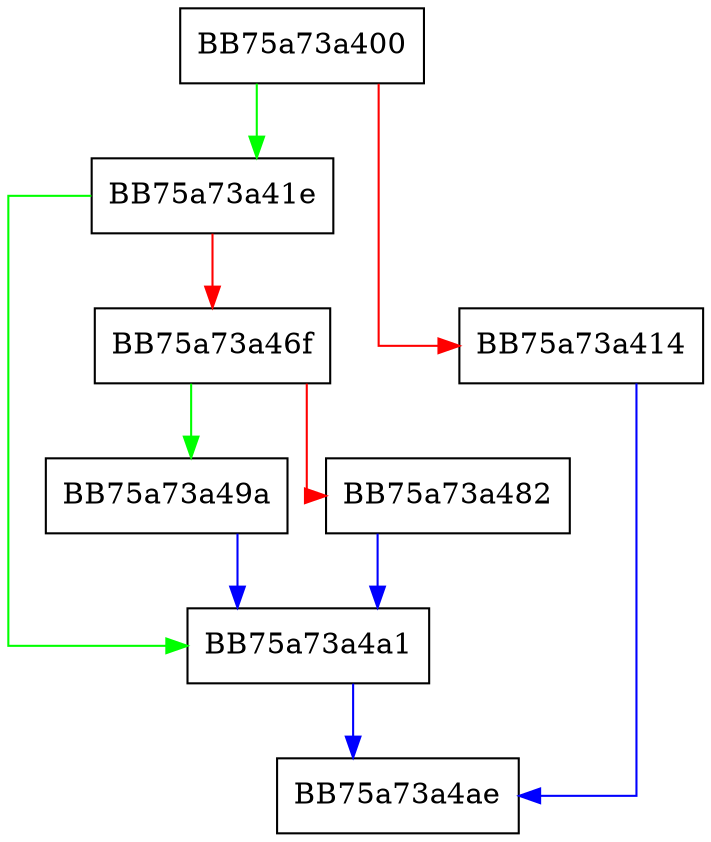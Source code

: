 digraph msil_esc_initobj32 {
  node [shape="box"];
  graph [splines=ortho];
  BB75a73a400 -> BB75a73a41e [color="green"];
  BB75a73a400 -> BB75a73a414 [color="red"];
  BB75a73a414 -> BB75a73a4ae [color="blue"];
  BB75a73a41e -> BB75a73a4a1 [color="green"];
  BB75a73a41e -> BB75a73a46f [color="red"];
  BB75a73a46f -> BB75a73a49a [color="green"];
  BB75a73a46f -> BB75a73a482 [color="red"];
  BB75a73a482 -> BB75a73a4a1 [color="blue"];
  BB75a73a49a -> BB75a73a4a1 [color="blue"];
  BB75a73a4a1 -> BB75a73a4ae [color="blue"];
}